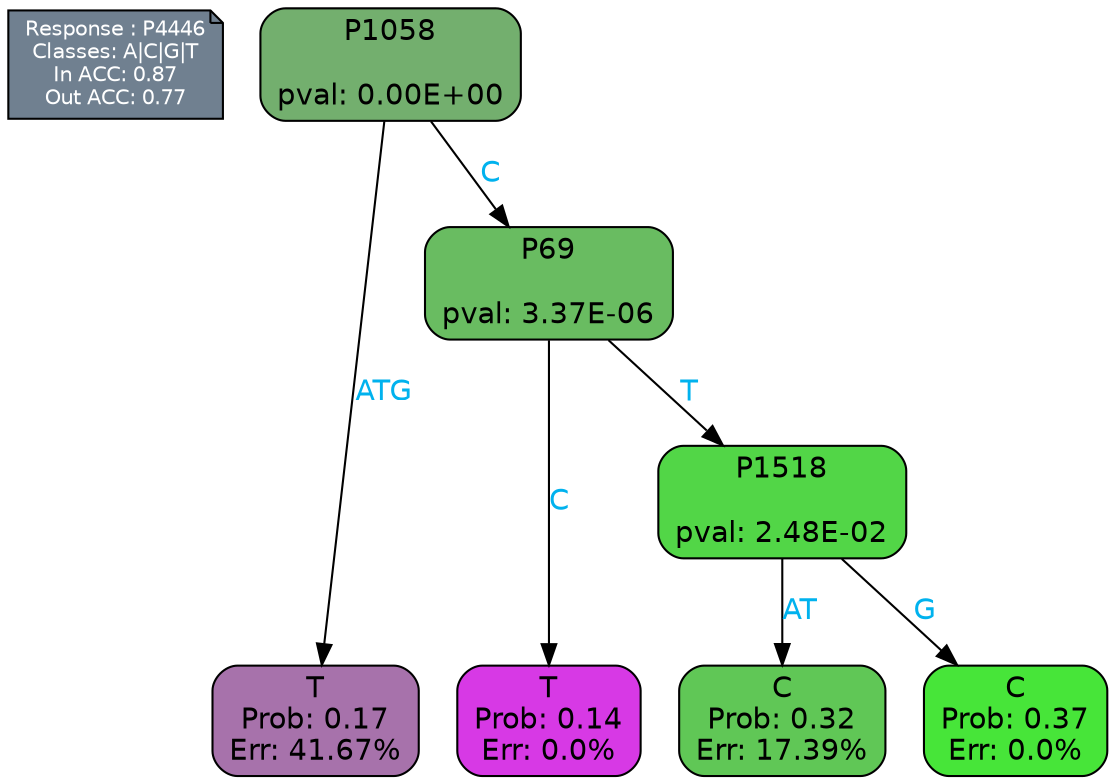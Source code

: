 digraph Tree {
node [shape=box, style="filled, rounded", color="black", fontname=helvetica] ;
graph [ranksep=equally, splines=polylines, bgcolor=transparent, dpi=600] ;
edge [fontname=helvetica] ;
LEGEND [label="Response : P4446
Classes: A|C|G|T
In ACC: 0.87
Out ACC: 0.77
",shape=note,align=left,style=filled,fillcolor="slategray",fontcolor="white",fontsize=10];1 [label="P1058

pval: 0.00E+00", fillcolor="#73af6e"] ;
2 [label="T
Prob: 0.17
Err: 41.67%", fillcolor="#a772ab"] ;
3 [label="P69

pval: 3.37E-06", fillcolor="#69bc61"] ;
4 [label="T
Prob: 0.14
Err: 0.0%", fillcolor="#d739e5"] ;
5 [label="P1518

pval: 2.48E-02", fillcolor="#52d647"] ;
6 [label="C
Prob: 0.32
Err: 17.39%", fillcolor="#60c756"] ;
7 [label="C
Prob: 0.37
Err: 0.0%", fillcolor="#47e539"] ;
1 -> 2 [label="ATG",fontcolor=deepskyblue2] ;
1 -> 3 [label="C",fontcolor=deepskyblue2] ;
3 -> 4 [label="C",fontcolor=deepskyblue2] ;
3 -> 5 [label="T",fontcolor=deepskyblue2] ;
5 -> 6 [label="AT",fontcolor=deepskyblue2] ;
5 -> 7 [label="G",fontcolor=deepskyblue2] ;
{rank = same; 2;4;6;7;}{rank = same; LEGEND;1;}}